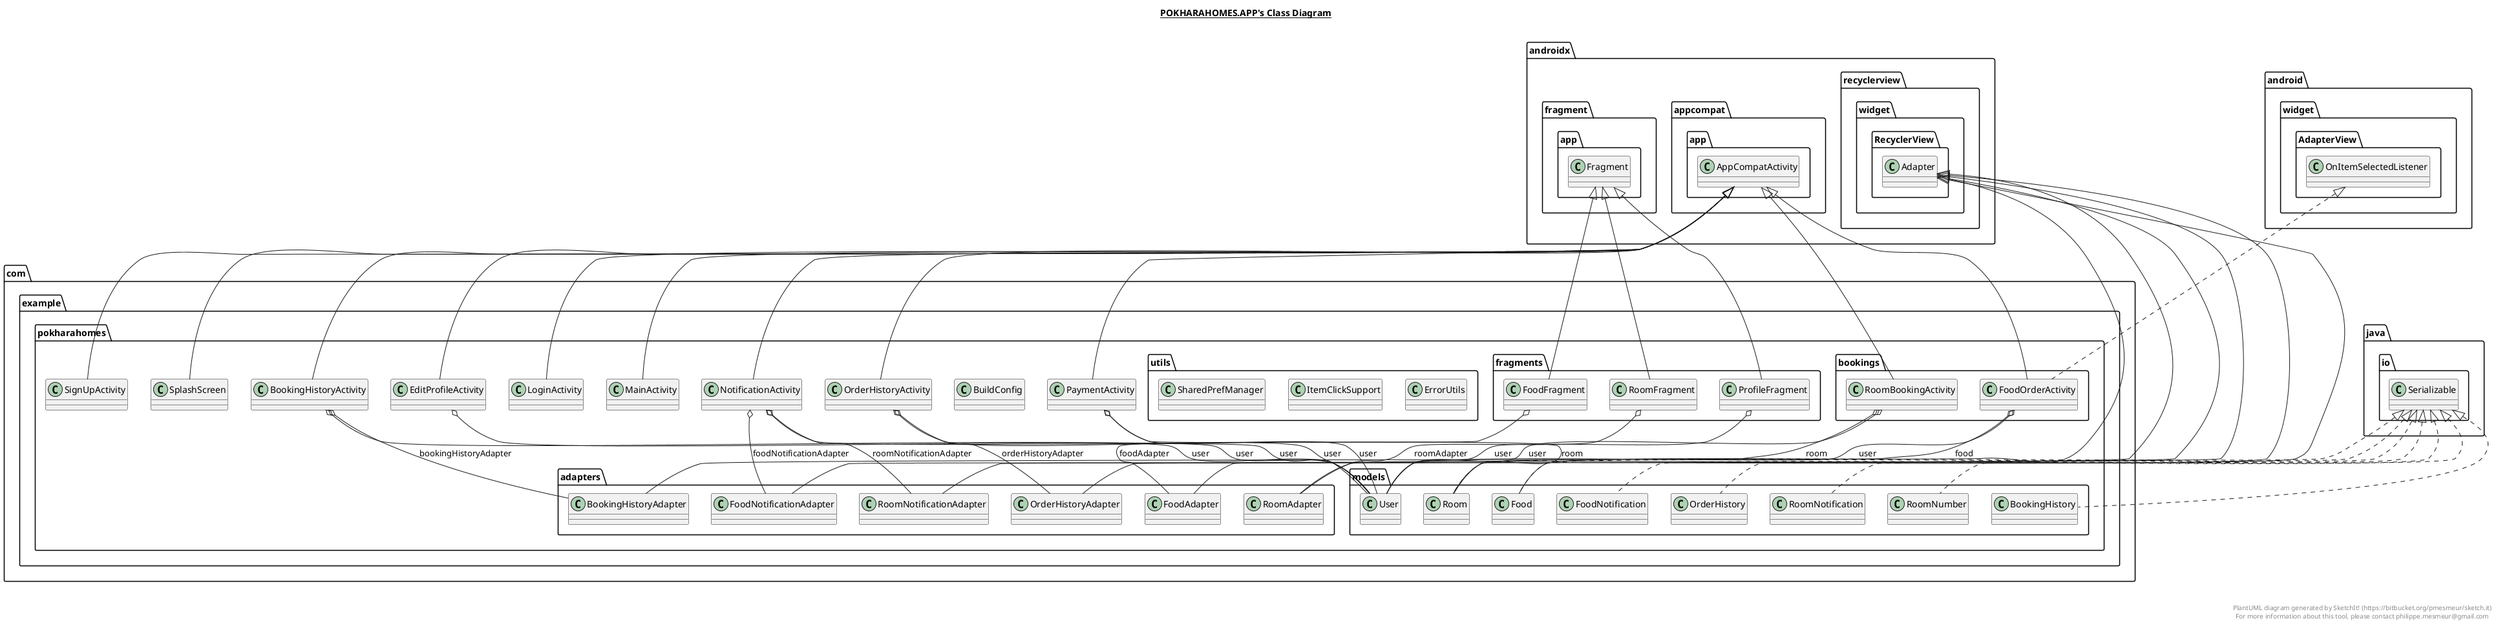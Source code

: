 @startuml

title __POKHARAHOMES.APP's Class Diagram__\n

  namespace com.example.pokharahomes {
    class com.example.pokharahomes.BookingHistoryActivity {
    }
  }
  

  namespace com.example.pokharahomes {
    class com.example.pokharahomes.BuildConfig {
    }
  }
  

  namespace com.example.pokharahomes {
    class com.example.pokharahomes.EditProfileActivity {
    }
  }
  

  namespace com.example.pokharahomes {
    class com.example.pokharahomes.LoginActivity {
    }
  }
  

  namespace com.example.pokharahomes {
    class com.example.pokharahomes.MainActivity {
    }
  }
  

  namespace com.example.pokharahomes {
    class com.example.pokharahomes.NotificationActivity {
    }
  }
  

  namespace com.example.pokharahomes {
    class com.example.pokharahomes.OrderHistoryActivity {
    }
  }
  

  namespace com.example.pokharahomes {
    class com.example.pokharahomes.PaymentActivity {
    }
  }
  

  namespace com.example.pokharahomes {
    class com.example.pokharahomes.SignUpActivity {
    }
  }
  

  namespace com.example.pokharahomes {
    class com.example.pokharahomes.SplashScreen {
    }
  }
  

  namespace com.example.pokharahomes {
    namespace adapters {
      class com.example.pokharahomes.adapters.BookingHistoryAdapter {
      }
    }
  }
  

  namespace com.example.pokharahomes {
    namespace adapters {
      class com.example.pokharahomes.adapters.FoodAdapter {
      }
    }
  }
  

  namespace com.example.pokharahomes {
    namespace adapters {
      class com.example.pokharahomes.adapters.FoodNotificationAdapter {
      }
    }
  }
  

  namespace com.example.pokharahomes {
    namespace adapters {
      class com.example.pokharahomes.adapters.OrderHistoryAdapter {
      }
    }
  }
  

  namespace com.example.pokharahomes {
    namespace adapters {
      class com.example.pokharahomes.adapters.RoomAdapter {
      }
    }
  }
  

  namespace com.example.pokharahomes {
    namespace adapters {
      class com.example.pokharahomes.adapters.RoomNotificationAdapter {
      }
    }
  }
  

  namespace com.example.pokharahomes {
    namespace bookings {
      class com.example.pokharahomes.bookings.FoodOrderActivity {
      }
    }
  }
  

  namespace com.example.pokharahomes {
    namespace bookings {
      class com.example.pokharahomes.bookings.RoomBookingActivity {
      }
    }
  }
  

  namespace com.example.pokharahomes {
    namespace fragments {
      class com.example.pokharahomes.fragments.FoodFragment {
      }
    }
  }
  

  namespace com.example.pokharahomes {
    namespace fragments {
      class com.example.pokharahomes.fragments.ProfileFragment {
      }
    }
  }
  

  namespace com.example.pokharahomes {
    namespace fragments {
      class com.example.pokharahomes.fragments.RoomFragment {
      }
    }
  }
  

  namespace com.example.pokharahomes {
    namespace models {
      class com.example.pokharahomes.models.BookingHistory {
      }
    }
  }
  

  namespace com.example.pokharahomes {
    namespace models {
      class com.example.pokharahomes.models.Food {
      }
    }
  }
  

  namespace com.example.pokharahomes {
    namespace models {
      class com.example.pokharahomes.models.FoodNotification {
      }
    }
  }
  

  namespace com.example.pokharahomes {
    namespace models {
      class com.example.pokharahomes.models.OrderHistory {
      }
    }
  }
  

  namespace com.example.pokharahomes {
    namespace models {
      class com.example.pokharahomes.models.Room {
      }
    }
  }
  

  namespace com.example.pokharahomes {
    namespace models {
      class com.example.pokharahomes.models.RoomNotification {
      }
    }
  }
  

  namespace com.example.pokharahomes {
    namespace models {
      class com.example.pokharahomes.models.RoomNumber {
      }
    }
  }
  

  namespace com.example.pokharahomes {
    namespace models {
      class com.example.pokharahomes.models.User {
      }
    }
  }
  

  namespace com.example.pokharahomes {
    namespace utils {
      class com.example.pokharahomes.utils.ErrorUtils {
      }
    }
  }
  

  namespace com.example.pokharahomes {
    namespace utils {
      class com.example.pokharahomes.utils.ItemClickSupport {
      }
    }
  }
  

  namespace com.example.pokharahomes {
    namespace utils {
      class com.example.pokharahomes.utils.SharedPrefManager {
      }
    }
  }
  

  com.example.pokharahomes.BookingHistoryActivity -up-|> androidx.appcompat.app.AppCompatActivity
  com.example.pokharahomes.BookingHistoryActivity o-- com.example.pokharahomes.adapters.BookingHistoryAdapter : bookingHistoryAdapter
  com.example.pokharahomes.BookingHistoryActivity o-- com.example.pokharahomes.models.User : user
  com.example.pokharahomes.EditProfileActivity -up-|> androidx.appcompat.app.AppCompatActivity
  com.example.pokharahomes.EditProfileActivity o-- com.example.pokharahomes.models.User : user
  com.example.pokharahomes.LoginActivity -up-|> androidx.appcompat.app.AppCompatActivity
  com.example.pokharahomes.MainActivity -up-|> androidx.appcompat.app.AppCompatActivity
  com.example.pokharahomes.NotificationActivity -up-|> androidx.appcompat.app.AppCompatActivity
  com.example.pokharahomes.NotificationActivity o-- com.example.pokharahomes.adapters.FoodNotificationAdapter : foodNotificationAdapter
  com.example.pokharahomes.NotificationActivity o-- com.example.pokharahomes.adapters.RoomNotificationAdapter : roomNotificationAdapter
  com.example.pokharahomes.NotificationActivity o-- com.example.pokharahomes.models.User : user
  com.example.pokharahomes.OrderHistoryActivity -up-|> androidx.appcompat.app.AppCompatActivity
  com.example.pokharahomes.OrderHistoryActivity o-- com.example.pokharahomes.adapters.OrderHistoryAdapter : orderHistoryAdapter
  com.example.pokharahomes.OrderHistoryActivity o-- com.example.pokharahomes.models.User : user
  com.example.pokharahomes.PaymentActivity -up-|> androidx.appcompat.app.AppCompatActivity
  com.example.pokharahomes.PaymentActivity o-- com.example.pokharahomes.models.Room : room
  com.example.pokharahomes.PaymentActivity o-- com.example.pokharahomes.models.User : user
  com.example.pokharahomes.SignUpActivity -up-|> androidx.appcompat.app.AppCompatActivity
  com.example.pokharahomes.SplashScreen -up-|> androidx.appcompat.app.AppCompatActivity
  com.example.pokharahomes.adapters.BookingHistoryAdapter -up-|> androidx.recyclerview.widget.RecyclerView.Adapter
  com.example.pokharahomes.adapters.FoodAdapter -up-|> androidx.recyclerview.widget.RecyclerView.Adapter
  com.example.pokharahomes.adapters.FoodNotificationAdapter -up-|> androidx.recyclerview.widget.RecyclerView.Adapter
  com.example.pokharahomes.adapters.OrderHistoryAdapter -up-|> androidx.recyclerview.widget.RecyclerView.Adapter
  com.example.pokharahomes.adapters.RoomAdapter -up-|> androidx.recyclerview.widget.RecyclerView.Adapter
  com.example.pokharahomes.adapters.RoomNotificationAdapter -up-|> androidx.recyclerview.widget.RecyclerView.Adapter
  com.example.pokharahomes.bookings.FoodOrderActivity .up.|> android.widget.AdapterView.OnItemSelectedListener
  com.example.pokharahomes.bookings.FoodOrderActivity -up-|> androidx.appcompat.app.AppCompatActivity
  com.example.pokharahomes.bookings.FoodOrderActivity o-- com.example.pokharahomes.models.Food : food
  com.example.pokharahomes.bookings.FoodOrderActivity o-- com.example.pokharahomes.models.User : user
  com.example.pokharahomes.bookings.RoomBookingActivity -up-|> androidx.appcompat.app.AppCompatActivity
  com.example.pokharahomes.bookings.RoomBookingActivity o-- com.example.pokharahomes.models.Room : room
  com.example.pokharahomes.bookings.RoomBookingActivity o-- com.example.pokharahomes.models.User : user
  com.example.pokharahomes.fragments.FoodFragment -up-|> androidx.fragment.app.Fragment
  com.example.pokharahomes.fragments.FoodFragment o-- com.example.pokharahomes.adapters.FoodAdapter : foodAdapter
  com.example.pokharahomes.fragments.ProfileFragment -up-|> androidx.fragment.app.Fragment
  com.example.pokharahomes.fragments.ProfileFragment o-- com.example.pokharahomes.models.User : user
  com.example.pokharahomes.fragments.RoomFragment -up-|> androidx.fragment.app.Fragment
  com.example.pokharahomes.fragments.RoomFragment o-- com.example.pokharahomes.adapters.RoomAdapter : roomAdapter
  com.example.pokharahomes.models.BookingHistory .up.|> java.io.Serializable
  com.example.pokharahomes.models.Food .up.|> java.io.Serializable
  com.example.pokharahomes.models.FoodNotification .up.|> java.io.Serializable
  com.example.pokharahomes.models.OrderHistory .up.|> java.io.Serializable
  com.example.pokharahomes.models.Room .up.|> java.io.Serializable
  com.example.pokharahomes.models.RoomNotification .up.|> java.io.Serializable
  com.example.pokharahomes.models.RoomNumber .up.|> java.io.Serializable
  com.example.pokharahomes.utils.ItemClickSupport o-- com.example.pokharahomes.utils.ItemClickSupport.OnItemClickListener : mOnItemClickListener
  com.example.pokharahomes.utils.ItemClickSupport o-- com.example.pokharahomes.utils.ItemClickSupport.OnItemLongClickListener : mOnItemLongClickListener


right footer


PlantUML diagram generated by SketchIt! (https://bitbucket.org/pmesmeur/sketch.it)
For more information about this tool, please contact philippe.mesmeur@gmail.com
endfooter

@enduml
